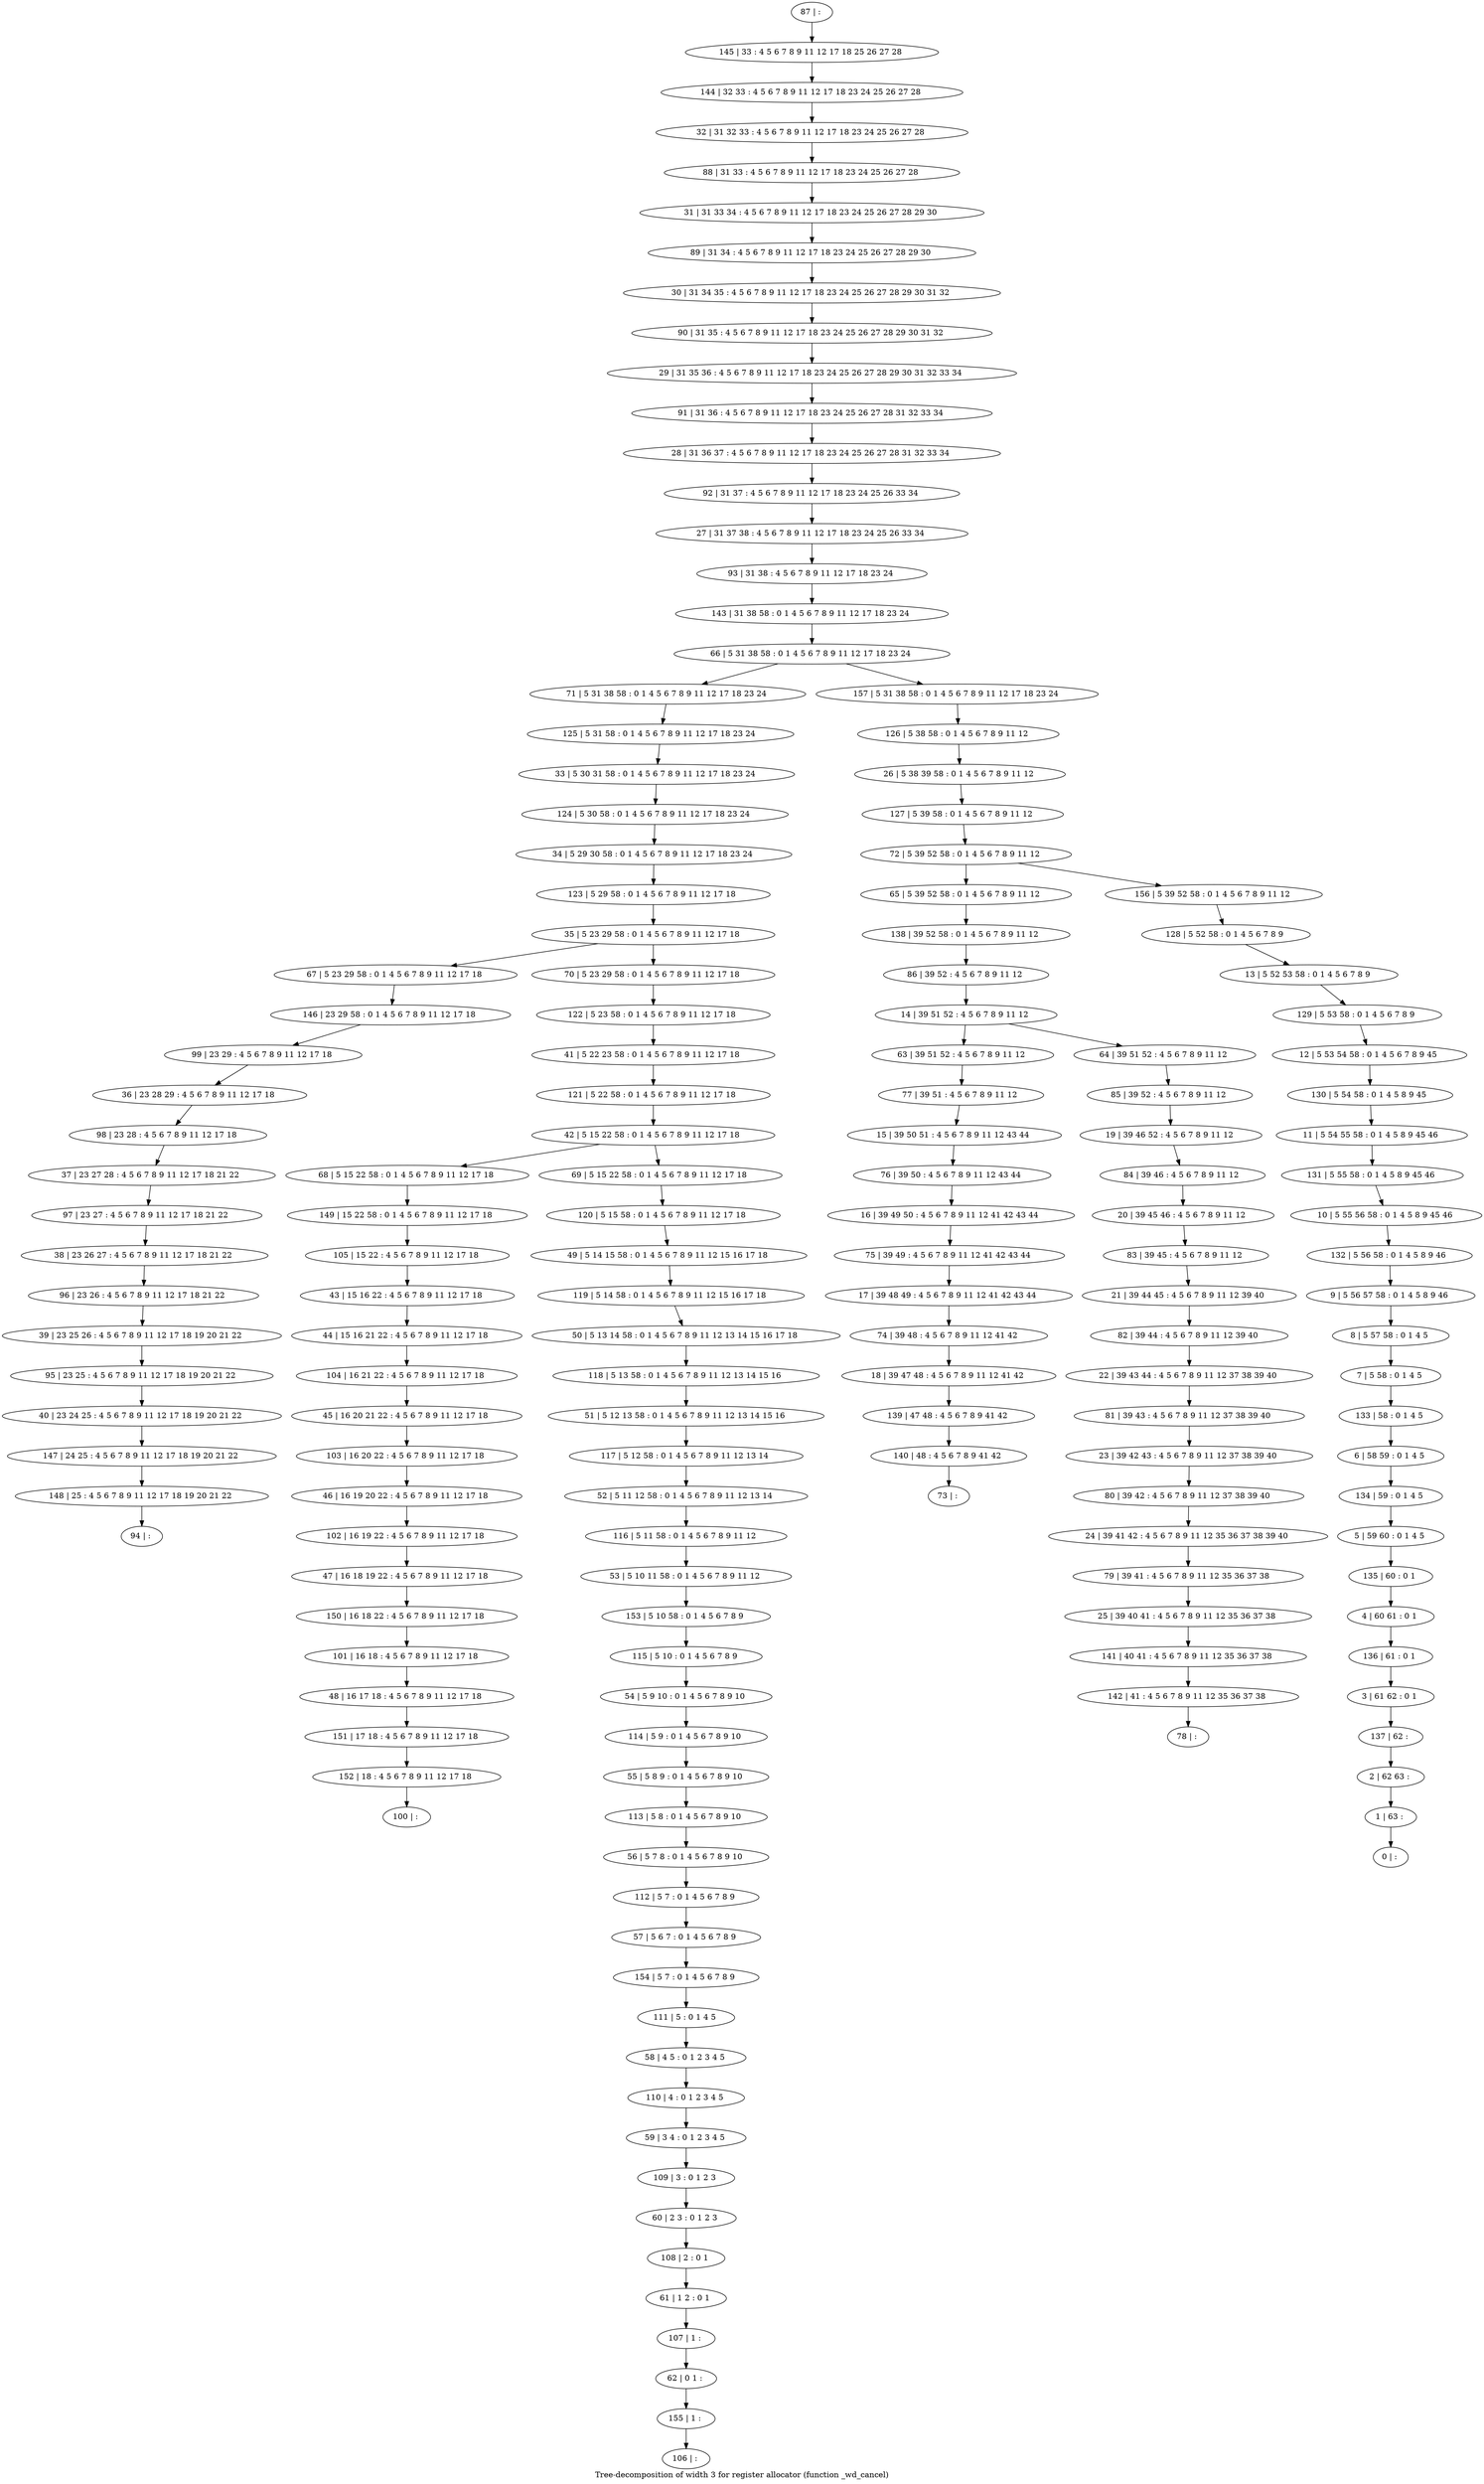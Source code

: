 digraph G {
graph [label="Tree-decomposition of width 3 for register allocator (function _wd_cancel)"]
0[label="0 | : "];
1[label="1 | 63 : "];
2[label="2 | 62 63 : "];
3[label="3 | 61 62 : 0 1 "];
4[label="4 | 60 61 : 0 1 "];
5[label="5 | 59 60 : 0 1 4 5 "];
6[label="6 | 58 59 : 0 1 4 5 "];
7[label="7 | 5 58 : 0 1 4 5 "];
8[label="8 | 5 57 58 : 0 1 4 5 "];
9[label="9 | 5 56 57 58 : 0 1 4 5 8 9 46 "];
10[label="10 | 5 55 56 58 : 0 1 4 5 8 9 45 46 "];
11[label="11 | 5 54 55 58 : 0 1 4 5 8 9 45 46 "];
12[label="12 | 5 53 54 58 : 0 1 4 5 6 7 8 9 45 "];
13[label="13 | 5 52 53 58 : 0 1 4 5 6 7 8 9 "];
14[label="14 | 39 51 52 : 4 5 6 7 8 9 11 12 "];
15[label="15 | 39 50 51 : 4 5 6 7 8 9 11 12 43 44 "];
16[label="16 | 39 49 50 : 4 5 6 7 8 9 11 12 41 42 43 44 "];
17[label="17 | 39 48 49 : 4 5 6 7 8 9 11 12 41 42 43 44 "];
18[label="18 | 39 47 48 : 4 5 6 7 8 9 11 12 41 42 "];
19[label="19 | 39 46 52 : 4 5 6 7 8 9 11 12 "];
20[label="20 | 39 45 46 : 4 5 6 7 8 9 11 12 "];
21[label="21 | 39 44 45 : 4 5 6 7 8 9 11 12 39 40 "];
22[label="22 | 39 43 44 : 4 5 6 7 8 9 11 12 37 38 39 40 "];
23[label="23 | 39 42 43 : 4 5 6 7 8 9 11 12 37 38 39 40 "];
24[label="24 | 39 41 42 : 4 5 6 7 8 9 11 12 35 36 37 38 39 40 "];
25[label="25 | 39 40 41 : 4 5 6 7 8 9 11 12 35 36 37 38 "];
26[label="26 | 5 38 39 58 : 0 1 4 5 6 7 8 9 11 12 "];
27[label="27 | 31 37 38 : 4 5 6 7 8 9 11 12 17 18 23 24 25 26 33 34 "];
28[label="28 | 31 36 37 : 4 5 6 7 8 9 11 12 17 18 23 24 25 26 27 28 31 32 33 34 "];
29[label="29 | 31 35 36 : 4 5 6 7 8 9 11 12 17 18 23 24 25 26 27 28 29 30 31 32 33 34 "];
30[label="30 | 31 34 35 : 4 5 6 7 8 9 11 12 17 18 23 24 25 26 27 28 29 30 31 32 "];
31[label="31 | 31 33 34 : 4 5 6 7 8 9 11 12 17 18 23 24 25 26 27 28 29 30 "];
32[label="32 | 31 32 33 : 4 5 6 7 8 9 11 12 17 18 23 24 25 26 27 28 "];
33[label="33 | 5 30 31 58 : 0 1 4 5 6 7 8 9 11 12 17 18 23 24 "];
34[label="34 | 5 29 30 58 : 0 1 4 5 6 7 8 9 11 12 17 18 23 24 "];
35[label="35 | 5 23 29 58 : 0 1 4 5 6 7 8 9 11 12 17 18 "];
36[label="36 | 23 28 29 : 4 5 6 7 8 9 11 12 17 18 "];
37[label="37 | 23 27 28 : 4 5 6 7 8 9 11 12 17 18 21 22 "];
38[label="38 | 23 26 27 : 4 5 6 7 8 9 11 12 17 18 21 22 "];
39[label="39 | 23 25 26 : 4 5 6 7 8 9 11 12 17 18 19 20 21 22 "];
40[label="40 | 23 24 25 : 4 5 6 7 8 9 11 12 17 18 19 20 21 22 "];
41[label="41 | 5 22 23 58 : 0 1 4 5 6 7 8 9 11 12 17 18 "];
42[label="42 | 5 15 22 58 : 0 1 4 5 6 7 8 9 11 12 17 18 "];
43[label="43 | 15 16 22 : 4 5 6 7 8 9 11 12 17 18 "];
44[label="44 | 15 16 21 22 : 4 5 6 7 8 9 11 12 17 18 "];
45[label="45 | 16 20 21 22 : 4 5 6 7 8 9 11 12 17 18 "];
46[label="46 | 16 19 20 22 : 4 5 6 7 8 9 11 12 17 18 "];
47[label="47 | 16 18 19 22 : 4 5 6 7 8 9 11 12 17 18 "];
48[label="48 | 16 17 18 : 4 5 6 7 8 9 11 12 17 18 "];
49[label="49 | 5 14 15 58 : 0 1 4 5 6 7 8 9 11 12 15 16 17 18 "];
50[label="50 | 5 13 14 58 : 0 1 4 5 6 7 8 9 11 12 13 14 15 16 17 18 "];
51[label="51 | 5 12 13 58 : 0 1 4 5 6 7 8 9 11 12 13 14 15 16 "];
52[label="52 | 5 11 12 58 : 0 1 4 5 6 7 8 9 11 12 13 14 "];
53[label="53 | 5 10 11 58 : 0 1 4 5 6 7 8 9 11 12 "];
54[label="54 | 5 9 10 : 0 1 4 5 6 7 8 9 10 "];
55[label="55 | 5 8 9 : 0 1 4 5 6 7 8 9 10 "];
56[label="56 | 5 7 8 : 0 1 4 5 6 7 8 9 10 "];
57[label="57 | 5 6 7 : 0 1 4 5 6 7 8 9 "];
58[label="58 | 4 5 : 0 1 2 3 4 5 "];
59[label="59 | 3 4 : 0 1 2 3 4 5 "];
60[label="60 | 2 3 : 0 1 2 3 "];
61[label="61 | 1 2 : 0 1 "];
62[label="62 | 0 1 : "];
63[label="63 | 39 51 52 : 4 5 6 7 8 9 11 12 "];
64[label="64 | 39 51 52 : 4 5 6 7 8 9 11 12 "];
65[label="65 | 5 39 52 58 : 0 1 4 5 6 7 8 9 11 12 "];
66[label="66 | 5 31 38 58 : 0 1 4 5 6 7 8 9 11 12 17 18 23 24 "];
67[label="67 | 5 23 29 58 : 0 1 4 5 6 7 8 9 11 12 17 18 "];
68[label="68 | 5 15 22 58 : 0 1 4 5 6 7 8 9 11 12 17 18 "];
69[label="69 | 5 15 22 58 : 0 1 4 5 6 7 8 9 11 12 17 18 "];
70[label="70 | 5 23 29 58 : 0 1 4 5 6 7 8 9 11 12 17 18 "];
71[label="71 | 5 31 38 58 : 0 1 4 5 6 7 8 9 11 12 17 18 23 24 "];
72[label="72 | 5 39 52 58 : 0 1 4 5 6 7 8 9 11 12 "];
73[label="73 | : "];
74[label="74 | 39 48 : 4 5 6 7 8 9 11 12 41 42 "];
75[label="75 | 39 49 : 4 5 6 7 8 9 11 12 41 42 43 44 "];
76[label="76 | 39 50 : 4 5 6 7 8 9 11 12 43 44 "];
77[label="77 | 39 51 : 4 5 6 7 8 9 11 12 "];
78[label="78 | : "];
79[label="79 | 39 41 : 4 5 6 7 8 9 11 12 35 36 37 38 "];
80[label="80 | 39 42 : 4 5 6 7 8 9 11 12 37 38 39 40 "];
81[label="81 | 39 43 : 4 5 6 7 8 9 11 12 37 38 39 40 "];
82[label="82 | 39 44 : 4 5 6 7 8 9 11 12 39 40 "];
83[label="83 | 39 45 : 4 5 6 7 8 9 11 12 "];
84[label="84 | 39 46 : 4 5 6 7 8 9 11 12 "];
85[label="85 | 39 52 : 4 5 6 7 8 9 11 12 "];
86[label="86 | 39 52 : 4 5 6 7 8 9 11 12 "];
87[label="87 | : "];
88[label="88 | 31 33 : 4 5 6 7 8 9 11 12 17 18 23 24 25 26 27 28 "];
89[label="89 | 31 34 : 4 5 6 7 8 9 11 12 17 18 23 24 25 26 27 28 29 30 "];
90[label="90 | 31 35 : 4 5 6 7 8 9 11 12 17 18 23 24 25 26 27 28 29 30 31 32 "];
91[label="91 | 31 36 : 4 5 6 7 8 9 11 12 17 18 23 24 25 26 27 28 31 32 33 34 "];
92[label="92 | 31 37 : 4 5 6 7 8 9 11 12 17 18 23 24 25 26 33 34 "];
93[label="93 | 31 38 : 4 5 6 7 8 9 11 12 17 18 23 24 "];
94[label="94 | : "];
95[label="95 | 23 25 : 4 5 6 7 8 9 11 12 17 18 19 20 21 22 "];
96[label="96 | 23 26 : 4 5 6 7 8 9 11 12 17 18 21 22 "];
97[label="97 | 23 27 : 4 5 6 7 8 9 11 12 17 18 21 22 "];
98[label="98 | 23 28 : 4 5 6 7 8 9 11 12 17 18 "];
99[label="99 | 23 29 : 4 5 6 7 8 9 11 12 17 18 "];
100[label="100 | : "];
101[label="101 | 16 18 : 4 5 6 7 8 9 11 12 17 18 "];
102[label="102 | 16 19 22 : 4 5 6 7 8 9 11 12 17 18 "];
103[label="103 | 16 20 22 : 4 5 6 7 8 9 11 12 17 18 "];
104[label="104 | 16 21 22 : 4 5 6 7 8 9 11 12 17 18 "];
105[label="105 | 15 22 : 4 5 6 7 8 9 11 12 17 18 "];
106[label="106 | : "];
107[label="107 | 1 : "];
108[label="108 | 2 : 0 1 "];
109[label="109 | 3 : 0 1 2 3 "];
110[label="110 | 4 : 0 1 2 3 4 5 "];
111[label="111 | 5 : 0 1 4 5 "];
112[label="112 | 5 7 : 0 1 4 5 6 7 8 9 "];
113[label="113 | 5 8 : 0 1 4 5 6 7 8 9 10 "];
114[label="114 | 5 9 : 0 1 4 5 6 7 8 9 10 "];
115[label="115 | 5 10 : 0 1 4 5 6 7 8 9 "];
116[label="116 | 5 11 58 : 0 1 4 5 6 7 8 9 11 12 "];
117[label="117 | 5 12 58 : 0 1 4 5 6 7 8 9 11 12 13 14 "];
118[label="118 | 5 13 58 : 0 1 4 5 6 7 8 9 11 12 13 14 15 16 "];
119[label="119 | 5 14 58 : 0 1 4 5 6 7 8 9 11 12 15 16 17 18 "];
120[label="120 | 5 15 58 : 0 1 4 5 6 7 8 9 11 12 17 18 "];
121[label="121 | 5 22 58 : 0 1 4 5 6 7 8 9 11 12 17 18 "];
122[label="122 | 5 23 58 : 0 1 4 5 6 7 8 9 11 12 17 18 "];
123[label="123 | 5 29 58 : 0 1 4 5 6 7 8 9 11 12 17 18 "];
124[label="124 | 5 30 58 : 0 1 4 5 6 7 8 9 11 12 17 18 23 24 "];
125[label="125 | 5 31 58 : 0 1 4 5 6 7 8 9 11 12 17 18 23 24 "];
126[label="126 | 5 38 58 : 0 1 4 5 6 7 8 9 11 12 "];
127[label="127 | 5 39 58 : 0 1 4 5 6 7 8 9 11 12 "];
128[label="128 | 5 52 58 : 0 1 4 5 6 7 8 9 "];
129[label="129 | 5 53 58 : 0 1 4 5 6 7 8 9 "];
130[label="130 | 5 54 58 : 0 1 4 5 8 9 45 "];
131[label="131 | 5 55 58 : 0 1 4 5 8 9 45 46 "];
132[label="132 | 5 56 58 : 0 1 4 5 8 9 46 "];
133[label="133 | 58 : 0 1 4 5 "];
134[label="134 | 59 : 0 1 4 5 "];
135[label="135 | 60 : 0 1 "];
136[label="136 | 61 : 0 1 "];
137[label="137 | 62 : "];
138[label="138 | 39 52 58 : 0 1 4 5 6 7 8 9 11 12 "];
139[label="139 | 47 48 : 4 5 6 7 8 9 41 42 "];
140[label="140 | 48 : 4 5 6 7 8 9 41 42 "];
141[label="141 | 40 41 : 4 5 6 7 8 9 11 12 35 36 37 38 "];
142[label="142 | 41 : 4 5 6 7 8 9 11 12 35 36 37 38 "];
143[label="143 | 31 38 58 : 0 1 4 5 6 7 8 9 11 12 17 18 23 24 "];
144[label="144 | 32 33 : 4 5 6 7 8 9 11 12 17 18 23 24 25 26 27 28 "];
145[label="145 | 33 : 4 5 6 7 8 9 11 12 17 18 25 26 27 28 "];
146[label="146 | 23 29 58 : 0 1 4 5 6 7 8 9 11 12 17 18 "];
147[label="147 | 24 25 : 4 5 6 7 8 9 11 12 17 18 19 20 21 22 "];
148[label="148 | 25 : 4 5 6 7 8 9 11 12 17 18 19 20 21 22 "];
149[label="149 | 15 22 58 : 0 1 4 5 6 7 8 9 11 12 17 18 "];
150[label="150 | 16 18 22 : 4 5 6 7 8 9 11 12 17 18 "];
151[label="151 | 17 18 : 4 5 6 7 8 9 11 12 17 18 "];
152[label="152 | 18 : 4 5 6 7 8 9 11 12 17 18 "];
153[label="153 | 5 10 58 : 0 1 4 5 6 7 8 9 "];
154[label="154 | 5 7 : 0 1 4 5 6 7 8 9 "];
155[label="155 | 1 : "];
156[label="156 | 5 39 52 58 : 0 1 4 5 6 7 8 9 11 12 "];
157[label="157 | 5 31 38 58 : 0 1 4 5 6 7 8 9 11 12 17 18 23 24 "];
43->44 ;
14->63 ;
14->64 ;
35->67 ;
42->68 ;
42->69 ;
35->70 ;
74->18 ;
17->74 ;
75->17 ;
16->75 ;
76->16 ;
15->76 ;
77->15 ;
63->77 ;
79->25 ;
24->79 ;
80->24 ;
23->80 ;
81->23 ;
22->81 ;
82->22 ;
21->82 ;
83->21 ;
20->83 ;
84->20 ;
19->84 ;
85->19 ;
64->85 ;
86->14 ;
95->40 ;
39->95 ;
96->39 ;
38->96 ;
97->38 ;
37->97 ;
98->37 ;
36->98 ;
99->36 ;
101->48 ;
102->47 ;
46->102 ;
103->46 ;
45->103 ;
104->45 ;
44->104 ;
105->43 ;
107->62 ;
61->107 ;
108->61 ;
60->108 ;
109->60 ;
59->109 ;
110->59 ;
58->110 ;
111->58 ;
112->57 ;
56->112 ;
113->56 ;
55->113 ;
114->55 ;
54->114 ;
115->54 ;
116->53 ;
52->116 ;
117->52 ;
51->117 ;
118->51 ;
50->118 ;
119->50 ;
49->119 ;
120->49 ;
69->120 ;
121->42 ;
41->121 ;
122->41 ;
70->122 ;
123->35 ;
34->123 ;
124->34 ;
33->124 ;
125->33 ;
71->125 ;
138->86 ;
65->138 ;
18->139 ;
140->73 ;
139->140 ;
25->141 ;
142->78 ;
141->142 ;
146->99 ;
67->146 ;
40->147 ;
148->94 ;
147->148 ;
149->105 ;
68->149 ;
150->101 ;
47->150 ;
48->151 ;
152->100 ;
151->152 ;
153->115 ;
53->153 ;
154->111 ;
57->154 ;
155->106 ;
62->155 ;
87->145 ;
145->144 ;
144->32 ;
32->88 ;
88->31 ;
31->89 ;
89->30 ;
30->90 ;
90->29 ;
29->91 ;
91->28 ;
28->92 ;
92->27 ;
27->93 ;
93->143 ;
143->66 ;
126->26 ;
26->127 ;
127->72 ;
128->13 ;
13->129 ;
129->12 ;
12->130 ;
130->11 ;
11->131 ;
131->10 ;
10->132 ;
132->9 ;
9->8 ;
8->7 ;
7->133 ;
133->6 ;
6->134 ;
134->5 ;
5->135 ;
135->4 ;
4->136 ;
136->3 ;
3->137 ;
137->2 ;
2->1 ;
1->0 ;
156->128 ;
157->126 ;
72->65 ;
72->156 ;
66->71 ;
66->157 ;
}
